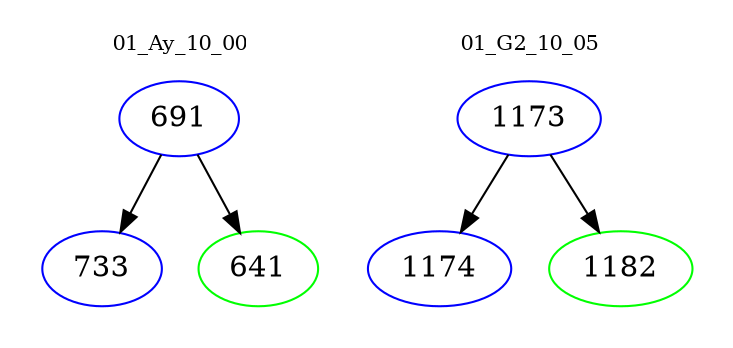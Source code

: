 digraph{
subgraph cluster_0 {
color = white
label = "01_Ay_10_00";
fontsize=10;
T0_691 [label="691", color="blue"]
T0_691 -> T0_733 [color="black"]
T0_733 [label="733", color="blue"]
T0_691 -> T0_641 [color="black"]
T0_641 [label="641", color="green"]
}
subgraph cluster_1 {
color = white
label = "01_G2_10_05";
fontsize=10;
T1_1173 [label="1173", color="blue"]
T1_1173 -> T1_1174 [color="black"]
T1_1174 [label="1174", color="blue"]
T1_1173 -> T1_1182 [color="black"]
T1_1182 [label="1182", color="green"]
}
}
